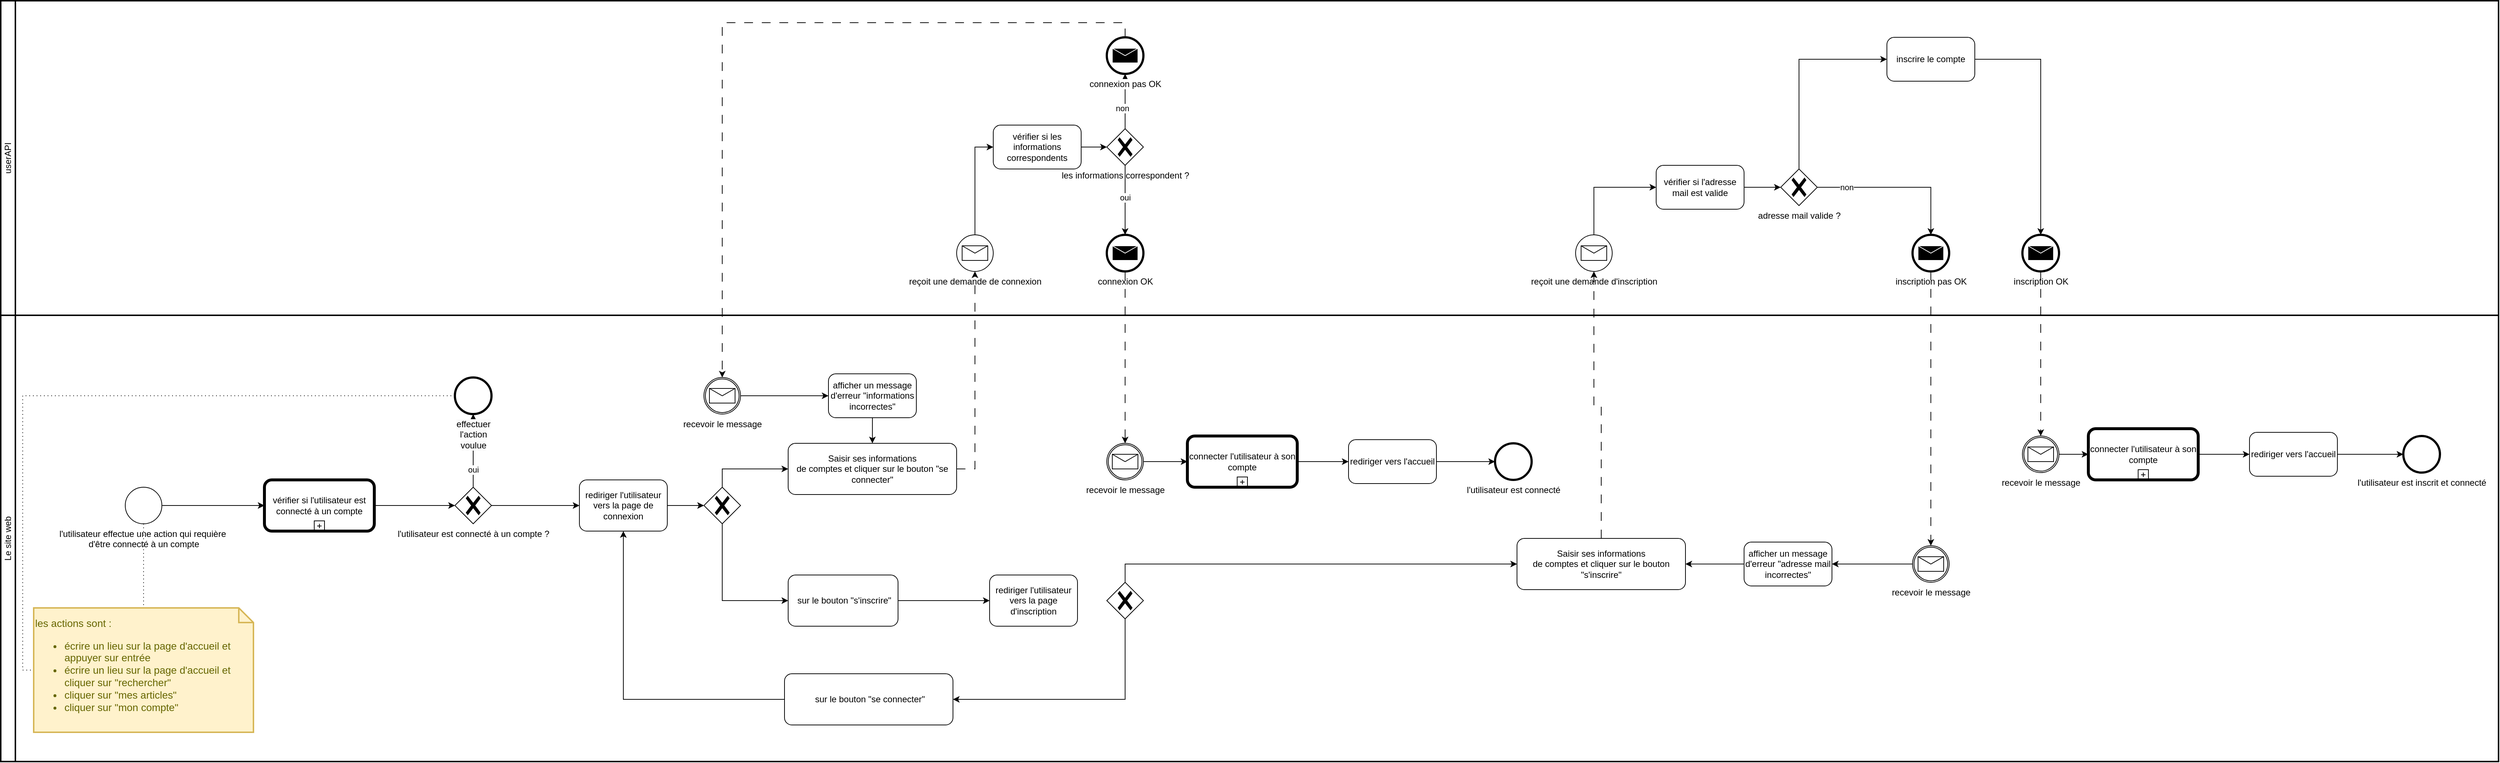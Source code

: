 <mxfile version="24.1.0" type="device">
  <diagram id="Br1DrzBoFBrvSTIfVCql" name="remake">
    <mxGraphModel dx="2207" dy="1946" grid="1" gridSize="10" guides="1" tooltips="1" connect="1" arrows="1" fold="1" page="1" pageScale="1" pageWidth="827" pageHeight="1169" math="0" shadow="0">
      <root>
        <mxCell id="0" />
        <mxCell id="1" parent="0" />
        <mxCell id="wm7Ak7eNGiEcAgokIVSc-101" value="Le site web" style="swimlane;html=1;startSize=20;fontStyle=0;collapsible=0;horizontal=0;swimlaneLine=1;swimlaneFillColor=#ffffff;strokeWidth=2;whiteSpace=wrap;" parent="1" vertex="1">
          <mxGeometry x="-70" y="180" width="3410" height="610" as="geometry" />
        </mxCell>
        <mxCell id="wm7Ak7eNGiEcAgokIVSc-9" value="les actions sont :&lt;div&gt;&lt;div style=&quot;&quot;&gt;&lt;ul&gt;&lt;li&gt;écrire un lieu sur la page d&#39;accueil et appuyer sur entrée&lt;/li&gt;&lt;li&gt;écrire un lieu sur la page d&#39;accueil et cliquer sur &quot;rechercher&quot;&lt;/li&gt;&lt;li&gt;&lt;span style=&quot;background-color: initial;&quot;&gt;cliquer sur &quot;mes articles&quot;&lt;/span&gt;&lt;/li&gt;&lt;li&gt;&lt;span style=&quot;background-color: initial;&quot;&gt;cliquer sur &quot;mon compte&quot;&lt;/span&gt;&lt;/li&gt;&lt;/ul&gt;&lt;/div&gt;&lt;/div&gt;" style="shape=note;strokeWidth=2;fontSize=14;size=20;whiteSpace=wrap;html=1;fillColor=#fff2cc;strokeColor=#d6b656;fontColor=#666600;align=left;" parent="wm7Ak7eNGiEcAgokIVSc-101" vertex="1">
          <mxGeometry x="45" y="400" width="300" height="170" as="geometry" />
        </mxCell>
        <mxCell id="wm7Ak7eNGiEcAgokIVSc-1" value="l&#39;utilisateur effectue une action qui requière&amp;nbsp;&lt;div&gt;d&#39;être connecté à un compte&lt;/div&gt;" style="points=[[0.145,0.145,0],[0.5,0,0],[0.855,0.145,0],[1,0.5,0],[0.855,0.855,0],[0.5,1,0],[0.145,0.855,0],[0,0.5,0]];shape=mxgraph.bpmn.event;html=1;verticalLabelPosition=bottom;labelBackgroundColor=#ffffff;verticalAlign=top;align=center;perimeter=ellipsePerimeter;outlineConnect=0;aspect=fixed;outline=standard;symbol=general;" parent="wm7Ak7eNGiEcAgokIVSc-101" vertex="1">
          <mxGeometry x="170" y="235" width="50" height="50" as="geometry" />
        </mxCell>
        <mxCell id="wm7Ak7eNGiEcAgokIVSc-3" value="vérifier si l&#39;utilisateur est connecté à un compte" style="points=[[0.25,0,0],[0.5,0,0],[0.75,0,0],[1,0.25,0],[1,0.5,0],[1,0.75,0],[0.75,1,0],[0.5,1,0],[0.25,1,0],[0,0.75,0],[0,0.5,0],[0,0.25,0]];shape=mxgraph.bpmn.task;whiteSpace=wrap;rectStyle=rounded;size=10;html=1;container=1;expand=0;collapsible=0;bpmnShapeType=call;isLoopSub=1;" parent="wm7Ak7eNGiEcAgokIVSc-101" vertex="1">
          <mxGeometry x="360" y="225" width="150" height="70" as="geometry" />
        </mxCell>
        <mxCell id="wm7Ak7eNGiEcAgokIVSc-4" value="l&#39;utilisateur est connecté à un compte ?" style="points=[[0.25,0.25,0],[0.5,0,0],[0.75,0.25,0],[1,0.5,0],[0.75,0.75,0],[0.5,1,0],[0.25,0.75,0],[0,0.5,0]];shape=mxgraph.bpmn.gateway2;html=1;verticalLabelPosition=bottom;labelBackgroundColor=#ffffff;verticalAlign=top;align=center;perimeter=rhombusPerimeter;outlineConnect=0;outline=none;symbol=none;gwType=exclusive;" parent="wm7Ak7eNGiEcAgokIVSc-101" vertex="1">
          <mxGeometry x="620" y="235" width="50" height="50" as="geometry" />
        </mxCell>
        <mxCell id="wm7Ak7eNGiEcAgokIVSc-5" style="edgeStyle=orthogonalEdgeStyle;rounded=0;orthogonalLoop=1;jettySize=auto;html=1;exitX=1;exitY=0.5;exitDx=0;exitDy=0;exitPerimeter=0;entryX=0;entryY=0.5;entryDx=0;entryDy=0;entryPerimeter=0;" parent="wm7Ak7eNGiEcAgokIVSc-101" source="wm7Ak7eNGiEcAgokIVSc-1" target="wm7Ak7eNGiEcAgokIVSc-3" edge="1">
          <mxGeometry relative="1" as="geometry" />
        </mxCell>
        <mxCell id="wm7Ak7eNGiEcAgokIVSc-6" style="edgeStyle=orthogonalEdgeStyle;rounded=0;orthogonalLoop=1;jettySize=auto;html=1;exitX=1;exitY=0.5;exitDx=0;exitDy=0;exitPerimeter=0;entryX=0;entryY=0.5;entryDx=0;entryDy=0;entryPerimeter=0;" parent="wm7Ak7eNGiEcAgokIVSc-101" source="wm7Ak7eNGiEcAgokIVSc-3" target="wm7Ak7eNGiEcAgokIVSc-4" edge="1">
          <mxGeometry relative="1" as="geometry" />
        </mxCell>
        <mxCell id="wm7Ak7eNGiEcAgokIVSc-8" style="edgeStyle=orthogonalEdgeStyle;rounded=0;orthogonalLoop=1;jettySize=auto;html=1;exitX=0.5;exitY=0;exitDx=0;exitDy=0;exitPerimeter=0;entryX=0.5;entryY=1;entryDx=0;entryDy=0;entryPerimeter=0;" parent="wm7Ak7eNGiEcAgokIVSc-101" source="wm7Ak7eNGiEcAgokIVSc-4" target="wm7Ak7eNGiEcAgokIVSc-12" edge="1">
          <mxGeometry relative="1" as="geometry">
            <mxPoint x="645" y="145" as="targetPoint" />
          </mxGeometry>
        </mxCell>
        <mxCell id="wm7Ak7eNGiEcAgokIVSc-13" value="oui" style="edgeLabel;html=1;align=center;verticalAlign=middle;resizable=0;points=[];" parent="wm7Ak7eNGiEcAgokIVSc-8" vertex="1" connectable="0">
          <mxGeometry x="-0.515" relative="1" as="geometry">
            <mxPoint as="offset" />
          </mxGeometry>
        </mxCell>
        <mxCell id="wm7Ak7eNGiEcAgokIVSc-10" style="edgeStyle=orthogonalEdgeStyle;rounded=0;orthogonalLoop=1;jettySize=auto;html=1;exitX=0.5;exitY=1;exitDx=0;exitDy=0;exitPerimeter=0;entryX=0.5;entryY=0;entryDx=0;entryDy=0;entryPerimeter=0;endArrow=none;endFill=0;dashed=1;dashPattern=1 4;" parent="wm7Ak7eNGiEcAgokIVSc-101" source="wm7Ak7eNGiEcAgokIVSc-1" target="wm7Ak7eNGiEcAgokIVSc-9" edge="1">
          <mxGeometry relative="1" as="geometry" />
        </mxCell>
        <mxCell id="wm7Ak7eNGiEcAgokIVSc-11" style="edgeStyle=orthogonalEdgeStyle;rounded=0;orthogonalLoop=1;jettySize=auto;html=1;exitX=0;exitY=0.5;exitDx=0;exitDy=0;exitPerimeter=0;entryX=0;entryY=0.5;entryDx=0;entryDy=0;entryPerimeter=0;endArrow=none;endFill=0;dashed=1;dashPattern=1 4;" parent="wm7Ak7eNGiEcAgokIVSc-101" source="wm7Ak7eNGiEcAgokIVSc-12" target="wm7Ak7eNGiEcAgokIVSc-9" edge="1">
          <mxGeometry relative="1" as="geometry">
            <mxPoint x="585" y="110" as="sourcePoint" />
            <mxPoint x="205" y="195" as="targetPoint" />
            <Array as="points">
              <mxPoint x="30" y="110" />
              <mxPoint x="30" y="485" />
            </Array>
          </mxGeometry>
        </mxCell>
        <mxCell id="wm7Ak7eNGiEcAgokIVSc-12" value="&lt;span style=&quot;text-wrap: wrap; background-color: rgb(251, 251, 251);&quot;&gt;effectuer l&#39;action voulue&lt;/span&gt;" style="points=[[0.145,0.145,0],[0.5,0,0],[0.855,0.145,0],[1,0.5,0],[0.855,0.855,0],[0.5,1,0],[0.145,0.855,0],[0,0.5,0]];shape=mxgraph.bpmn.event;html=1;verticalLabelPosition=bottom;labelBackgroundColor=#ffffff;verticalAlign=top;align=center;perimeter=ellipsePerimeter;outlineConnect=0;aspect=fixed;outline=end;symbol=terminate2;" parent="wm7Ak7eNGiEcAgokIVSc-101" vertex="1">
          <mxGeometry x="620" y="85" width="50" height="50" as="geometry" />
        </mxCell>
        <mxCell id="wm7Ak7eNGiEcAgokIVSc-15" value="rediriger l&#39;utilisateur vers la page de connexion" style="points=[[0.25,0,0],[0.5,0,0],[0.75,0,0],[1,0.25,0],[1,0.5,0],[1,0.75,0],[0.75,1,0],[0.5,1,0],[0.25,1,0],[0,0.75,0],[0,0.5,0],[0,0.25,0]];shape=mxgraph.bpmn.task;whiteSpace=wrap;rectStyle=rounded;size=10;html=1;container=1;expand=0;collapsible=0;taskMarker=abstract;" parent="wm7Ak7eNGiEcAgokIVSc-101" vertex="1">
          <mxGeometry x="790" y="225" width="120" height="70" as="geometry" />
        </mxCell>
        <mxCell id="wm7Ak7eNGiEcAgokIVSc-16" style="edgeStyle=orthogonalEdgeStyle;rounded=0;orthogonalLoop=1;jettySize=auto;html=1;exitX=1;exitY=0.5;exitDx=0;exitDy=0;exitPerimeter=0;entryX=0;entryY=0.5;entryDx=0;entryDy=0;entryPerimeter=0;" parent="wm7Ak7eNGiEcAgokIVSc-101" source="wm7Ak7eNGiEcAgokIVSc-4" target="wm7Ak7eNGiEcAgokIVSc-15" edge="1">
          <mxGeometry relative="1" as="geometry" />
        </mxCell>
        <mxCell id="wm7Ak7eNGiEcAgokIVSc-22" style="edgeStyle=orthogonalEdgeStyle;rounded=0;orthogonalLoop=1;jettySize=auto;html=1;exitX=0.5;exitY=0;exitDx=0;exitDy=0;exitPerimeter=0;entryX=0;entryY=0.5;entryDx=0;entryDy=0;entryPerimeter=0;" parent="wm7Ak7eNGiEcAgokIVSc-101" source="wm7Ak7eNGiEcAgokIVSc-65" target="Og6tqo397me8G1N_kcyN-2" edge="1">
          <mxGeometry relative="1" as="geometry">
            <mxPoint x="985" y="235" as="sourcePoint" />
            <mxPoint x="1180" y="200" as="targetPoint" />
          </mxGeometry>
        </mxCell>
        <mxCell id="wm7Ak7eNGiEcAgokIVSc-23" style="edgeStyle=orthogonalEdgeStyle;rounded=0;orthogonalLoop=1;jettySize=auto;html=1;exitX=0.5;exitY=1;exitDx=0;exitDy=0;exitPerimeter=0;entryX=0;entryY=0.5;entryDx=0;entryDy=0;entryPerimeter=0;" parent="wm7Ak7eNGiEcAgokIVSc-101" source="wm7Ak7eNGiEcAgokIVSc-65" target="Og6tqo397me8G1N_kcyN-4" edge="1">
          <mxGeometry relative="1" as="geometry">
            <mxPoint x="985" y="285" as="sourcePoint" />
            <mxPoint x="1180" y="390" as="targetPoint" />
          </mxGeometry>
        </mxCell>
        <mxCell id="wm7Ak7eNGiEcAgokIVSc-25" style="edgeStyle=orthogonalEdgeStyle;rounded=0;orthogonalLoop=1;jettySize=auto;html=1;exitX=1;exitY=0.5;exitDx=0;exitDy=0;exitPerimeter=0;entryX=0;entryY=0.5;entryDx=0;entryDy=0;entryPerimeter=0;" parent="wm7Ak7eNGiEcAgokIVSc-101" source="wm7Ak7eNGiEcAgokIVSc-15" target="wm7Ak7eNGiEcAgokIVSc-65" edge="1">
          <mxGeometry relative="1" as="geometry">
            <mxPoint x="960" y="260" as="targetPoint" />
          </mxGeometry>
        </mxCell>
        <mxCell id="wm7Ak7eNGiEcAgokIVSc-26" value="rediriger l&#39;utilisateur vers la page d&#39;inscription" style="points=[[0.25,0,0],[0.5,0,0],[0.75,0,0],[1,0.25,0],[1,0.5,0],[1,0.75,0],[0.75,1,0],[0.5,1,0],[0.25,1,0],[0,0.75,0],[0,0.5,0],[0,0.25,0]];shape=mxgraph.bpmn.task;whiteSpace=wrap;rectStyle=rounded;size=10;html=1;container=1;expand=0;collapsible=0;taskMarker=abstract;" parent="wm7Ak7eNGiEcAgokIVSc-101" vertex="1">
          <mxGeometry x="1350" y="355" width="120" height="70" as="geometry" />
        </mxCell>
        <mxCell id="wm7Ak7eNGiEcAgokIVSc-27" style="edgeStyle=orthogonalEdgeStyle;rounded=0;orthogonalLoop=1;jettySize=auto;html=1;exitX=1;exitY=0.5;exitDx=0;exitDy=0;exitPerimeter=0;entryX=0;entryY=0.5;entryDx=0;entryDy=0;entryPerimeter=0;" parent="wm7Ak7eNGiEcAgokIVSc-101" source="Og6tqo397me8G1N_kcyN-4" target="wm7Ak7eNGiEcAgokIVSc-26" edge="1">
          <mxGeometry relative="1" as="geometry">
            <mxPoint x="1230" y="390" as="sourcePoint" />
          </mxGeometry>
        </mxCell>
        <mxCell id="wm7Ak7eNGiEcAgokIVSc-33" value="recevoir le message" style="points=[[0.145,0.145,0],[0.5,0,0],[0.855,0.145,0],[1,0.5,0],[0.855,0.855,0],[0.5,1,0],[0.145,0.855,0],[0,0.5,0]];shape=mxgraph.bpmn.event;html=1;verticalLabelPosition=bottom;labelBackgroundColor=#ffffff;verticalAlign=top;align=center;perimeter=ellipsePerimeter;outlineConnect=0;aspect=fixed;outline=catching;symbol=message;" parent="wm7Ak7eNGiEcAgokIVSc-101" vertex="1">
          <mxGeometry x="1510" y="175" width="50" height="50" as="geometry" />
        </mxCell>
        <mxCell id="wm7Ak7eNGiEcAgokIVSc-48" value="rediriger vers l&#39;accueil" style="points=[[0.25,0,0],[0.5,0,0],[0.75,0,0],[1,0.25,0],[1,0.5,0],[1,0.75,0],[0.75,1,0],[0.5,1,0],[0.25,1,0],[0,0.75,0],[0,0.5,0],[0,0.25,0]];shape=mxgraph.bpmn.task;whiteSpace=wrap;rectStyle=rounded;size=10;html=1;container=1;expand=0;collapsible=0;taskMarker=abstract;" parent="wm7Ak7eNGiEcAgokIVSc-101" vertex="1">
          <mxGeometry x="1840" y="170" width="120" height="60" as="geometry" />
        </mxCell>
        <mxCell id="wm7Ak7eNGiEcAgokIVSc-50" value="connecter l&#39;utilisateur à son compte" style="points=[[0.25,0,0],[0.5,0,0],[0.75,0,0],[1,0.25,0],[1,0.5,0],[1,0.75,0],[0.75,1,0],[0.5,1,0],[0.25,1,0],[0,0.75,0],[0,0.5,0],[0,0.25,0]];shape=mxgraph.bpmn.task;whiteSpace=wrap;rectStyle=rounded;size=10;html=1;container=1;expand=0;collapsible=0;bpmnShapeType=call;isLoopSub=1;" parent="wm7Ak7eNGiEcAgokIVSc-101" vertex="1">
          <mxGeometry x="1620" y="165" width="150" height="70" as="geometry" />
        </mxCell>
        <mxCell id="wm7Ak7eNGiEcAgokIVSc-51" style="edgeStyle=orthogonalEdgeStyle;rounded=0;orthogonalLoop=1;jettySize=auto;html=1;exitX=1;exitY=0.5;exitDx=0;exitDy=0;exitPerimeter=0;entryX=0;entryY=0.5;entryDx=0;entryDy=0;entryPerimeter=0;" parent="wm7Ak7eNGiEcAgokIVSc-101" source="wm7Ak7eNGiEcAgokIVSc-33" target="wm7Ak7eNGiEcAgokIVSc-50" edge="1">
          <mxGeometry relative="1" as="geometry" />
        </mxCell>
        <mxCell id="wm7Ak7eNGiEcAgokIVSc-52" style="edgeStyle=orthogonalEdgeStyle;rounded=0;orthogonalLoop=1;jettySize=auto;html=1;exitX=1;exitY=0.5;exitDx=0;exitDy=0;exitPerimeter=0;entryX=0;entryY=0.5;entryDx=0;entryDy=0;entryPerimeter=0;" parent="wm7Ak7eNGiEcAgokIVSc-101" source="wm7Ak7eNGiEcAgokIVSc-50" target="wm7Ak7eNGiEcAgokIVSc-48" edge="1">
          <mxGeometry relative="1" as="geometry" />
        </mxCell>
        <mxCell id="wm7Ak7eNGiEcAgokIVSc-53" style="edgeStyle=orthogonalEdgeStyle;rounded=0;orthogonalLoop=1;jettySize=auto;html=1;exitX=1;exitY=0.5;exitDx=0;exitDy=0;exitPerimeter=0;entryX=0;entryY=0.5;entryDx=0;entryDy=0;entryPerimeter=0;" parent="wm7Ak7eNGiEcAgokIVSc-101" source="wm7Ak7eNGiEcAgokIVSc-48" target="wm7Ak7eNGiEcAgokIVSc-98" edge="1">
          <mxGeometry relative="1" as="geometry">
            <mxPoint x="2040" y="200" as="targetPoint" />
          </mxGeometry>
        </mxCell>
        <mxCell id="wm7Ak7eNGiEcAgokIVSc-54" value="recevoir le message" style="points=[[0.145,0.145,0],[0.5,0,0],[0.855,0.145,0],[1,0.5,0],[0.855,0.855,0],[0.5,1,0],[0.145,0.855,0],[0,0.5,0]];shape=mxgraph.bpmn.event;html=1;verticalLabelPosition=bottom;labelBackgroundColor=#ffffff;verticalAlign=top;align=center;perimeter=ellipsePerimeter;outlineConnect=0;aspect=fixed;outline=catching;symbol=message;" parent="wm7Ak7eNGiEcAgokIVSc-101" vertex="1">
          <mxGeometry x="960" y="85" width="50" height="50" as="geometry" />
        </mxCell>
        <mxCell id="wm7Ak7eNGiEcAgokIVSc-57" value="afficher un message d&#39;erreur &quot;informations incorrectes&quot;" style="points=[[0.25,0,0],[0.5,0,0],[0.75,0,0],[1,0.25,0],[1,0.5,0],[1,0.75,0],[0.75,1,0],[0.5,1,0],[0.25,1,0],[0,0.75,0],[0,0.5,0],[0,0.25,0]];shape=mxgraph.bpmn.task;whiteSpace=wrap;rectStyle=rounded;size=10;html=1;container=1;expand=0;collapsible=0;taskMarker=abstract;" parent="wm7Ak7eNGiEcAgokIVSc-101" vertex="1">
          <mxGeometry x="1130" y="80" width="120" height="60" as="geometry" />
        </mxCell>
        <mxCell id="wm7Ak7eNGiEcAgokIVSc-58" style="edgeStyle=orthogonalEdgeStyle;rounded=0;orthogonalLoop=1;jettySize=auto;html=1;exitX=1;exitY=0.5;exitDx=0;exitDy=0;exitPerimeter=0;entryX=0;entryY=0.5;entryDx=0;entryDy=0;entryPerimeter=0;" parent="wm7Ak7eNGiEcAgokIVSc-101" source="wm7Ak7eNGiEcAgokIVSc-54" target="wm7Ak7eNGiEcAgokIVSc-57" edge="1">
          <mxGeometry relative="1" as="geometry" />
        </mxCell>
        <mxCell id="wm7Ak7eNGiEcAgokIVSc-60" style="edgeStyle=orthogonalEdgeStyle;rounded=0;orthogonalLoop=1;jettySize=auto;html=1;exitX=0.5;exitY=1;exitDx=0;exitDy=0;exitPerimeter=0;entryX=0.5;entryY=0;entryDx=0;entryDy=0;entryPerimeter=0;" parent="wm7Ak7eNGiEcAgokIVSc-101" source="wm7Ak7eNGiEcAgokIVSc-57" target="Og6tqo397me8G1N_kcyN-2" edge="1">
          <mxGeometry relative="1" as="geometry">
            <mxPoint x="1205" y="175" as="targetPoint" />
          </mxGeometry>
        </mxCell>
        <mxCell id="wm7Ak7eNGiEcAgokIVSc-65" value="" style="points=[[0.25,0.25,0],[0.5,0,0],[0.75,0.25,0],[1,0.5,0],[0.75,0.75,0],[0.5,1,0],[0.25,0.75,0],[0,0.5,0]];shape=mxgraph.bpmn.gateway2;html=1;verticalLabelPosition=bottom;labelBackgroundColor=#ffffff;verticalAlign=top;align=center;perimeter=rhombusPerimeter;outlineConnect=0;outline=none;symbol=none;gwType=exclusive;" parent="wm7Ak7eNGiEcAgokIVSc-101" vertex="1">
          <mxGeometry x="960" y="235" width="50" height="50" as="geometry" />
        </mxCell>
        <mxCell id="wm7Ak7eNGiEcAgokIVSc-66" value="" style="points=[[0.25,0.25,0],[0.5,0,0],[0.75,0.25,0],[1,0.5,0],[0.75,0.75,0],[0.5,1,0],[0.25,0.75,0],[0,0.5,0]];shape=mxgraph.bpmn.gateway2;html=1;verticalLabelPosition=bottom;labelBackgroundColor=#ffffff;verticalAlign=top;align=center;perimeter=rhombusPerimeter;outlineConnect=0;outline=none;symbol=none;gwType=exclusive;" parent="wm7Ak7eNGiEcAgokIVSc-101" vertex="1">
          <mxGeometry x="1510" y="365" width="50" height="50" as="geometry" />
        </mxCell>
        <mxCell id="wm7Ak7eNGiEcAgokIVSc-67" style="edgeStyle=orthogonalEdgeStyle;rounded=0;orthogonalLoop=1;jettySize=auto;html=1;exitX=0.5;exitY=0;exitDx=0;exitDy=0;exitPerimeter=0;entryX=0;entryY=0.5;entryDx=0;entryDy=0;entryPerimeter=0;" parent="wm7Ak7eNGiEcAgokIVSc-101" source="wm7Ak7eNGiEcAgokIVSc-66" target="Og6tqo397me8G1N_kcyN-5" edge="1">
          <mxGeometry relative="1" as="geometry">
            <mxPoint x="2190" y="340" as="targetPoint" />
          </mxGeometry>
        </mxCell>
        <mxCell id="wm7Ak7eNGiEcAgokIVSc-69" style="edgeStyle=orthogonalEdgeStyle;rounded=0;orthogonalLoop=1;jettySize=auto;html=1;exitX=0.5;exitY=1;exitDx=0;exitDy=0;exitPerimeter=0;entryX=1;entryY=0.5;entryDx=0;entryDy=0;entryPerimeter=0;" parent="wm7Ak7eNGiEcAgokIVSc-101" source="wm7Ak7eNGiEcAgokIVSc-66" target="Og6tqo397me8G1N_kcyN-3" edge="1">
          <mxGeometry relative="1" as="geometry">
            <mxPoint x="1535" y="460" as="targetPoint" />
          </mxGeometry>
        </mxCell>
        <mxCell id="wm7Ak7eNGiEcAgokIVSc-81" value="recevoir le message" style="points=[[0.145,0.145,0],[0.5,0,0],[0.855,0.145,0],[1,0.5,0],[0.855,0.855,0],[0.5,1,0],[0.145,0.855,0],[0,0.5,0]];shape=mxgraph.bpmn.event;html=1;verticalLabelPosition=bottom;labelBackgroundColor=#ffffff;verticalAlign=top;align=center;perimeter=ellipsePerimeter;outlineConnect=0;aspect=fixed;outline=catching;symbol=message;" parent="wm7Ak7eNGiEcAgokIVSc-101" vertex="1">
          <mxGeometry x="2610" y="315" width="50" height="50" as="geometry" />
        </mxCell>
        <mxCell id="wm7Ak7eNGiEcAgokIVSc-82" value="afficher un message d&#39;erreur &quot;adresse mail incorrectes&quot;" style="points=[[0.25,0,0],[0.5,0,0],[0.75,0,0],[1,0.25,0],[1,0.5,0],[1,0.75,0],[0.75,1,0],[0.5,1,0],[0.25,1,0],[0,0.75,0],[0,0.5,0],[0,0.25,0]];shape=mxgraph.bpmn.task;whiteSpace=wrap;rectStyle=rounded;size=10;html=1;container=1;expand=0;collapsible=0;taskMarker=abstract;" parent="wm7Ak7eNGiEcAgokIVSc-101" vertex="1">
          <mxGeometry x="2380" y="310" width="120" height="60" as="geometry" />
        </mxCell>
        <mxCell id="wm7Ak7eNGiEcAgokIVSc-83" style="edgeStyle=orthogonalEdgeStyle;rounded=0;orthogonalLoop=1;jettySize=auto;html=1;exitX=0;exitY=0.5;exitDx=0;exitDy=0;exitPerimeter=0;entryX=1;entryY=0.5;entryDx=0;entryDy=0;entryPerimeter=0;" parent="wm7Ak7eNGiEcAgokIVSc-101" source="wm7Ak7eNGiEcAgokIVSc-81" target="wm7Ak7eNGiEcAgokIVSc-82" edge="1">
          <mxGeometry relative="1" as="geometry" />
        </mxCell>
        <mxCell id="wm7Ak7eNGiEcAgokIVSc-84" style="edgeStyle=orthogonalEdgeStyle;rounded=0;orthogonalLoop=1;jettySize=auto;html=1;exitX=0;exitY=0.5;exitDx=0;exitDy=0;exitPerimeter=0;entryX=1;entryY=0.5;entryDx=0;entryDy=0;entryPerimeter=0;" parent="wm7Ak7eNGiEcAgokIVSc-101" source="wm7Ak7eNGiEcAgokIVSc-82" target="Og6tqo397me8G1N_kcyN-5" edge="1">
          <mxGeometry relative="1" as="geometry">
            <mxPoint x="2240" y="340" as="targetPoint" />
          </mxGeometry>
        </mxCell>
        <mxCell id="wm7Ak7eNGiEcAgokIVSc-86" value="rediriger vers l&#39;accueil" style="points=[[0.25,0,0],[0.5,0,0],[0.75,0,0],[1,0.25,0],[1,0.5,0],[1,0.75,0],[0.75,1,0],[0.5,1,0],[0.25,1,0],[0,0.75,0],[0,0.5,0],[0,0.25,0]];shape=mxgraph.bpmn.task;whiteSpace=wrap;rectStyle=rounded;size=10;html=1;container=1;expand=0;collapsible=0;taskMarker=abstract;" parent="wm7Ak7eNGiEcAgokIVSc-101" vertex="1">
          <mxGeometry x="3070" y="160" width="120" height="60" as="geometry" />
        </mxCell>
        <mxCell id="wm7Ak7eNGiEcAgokIVSc-87" value="connecter l&#39;utilisateur à son compte" style="points=[[0.25,0,0],[0.5,0,0],[0.75,0,0],[1,0.25,0],[1,0.5,0],[1,0.75,0],[0.75,1,0],[0.5,1,0],[0.25,1,0],[0,0.75,0],[0,0.5,0],[0,0.25,0]];shape=mxgraph.bpmn.task;whiteSpace=wrap;rectStyle=rounded;size=10;html=1;container=1;expand=0;collapsible=0;bpmnShapeType=call;isLoopSub=1;" parent="wm7Ak7eNGiEcAgokIVSc-101" vertex="1">
          <mxGeometry x="2850" y="155" width="150" height="70" as="geometry" />
        </mxCell>
        <mxCell id="wm7Ak7eNGiEcAgokIVSc-88" style="edgeStyle=orthogonalEdgeStyle;rounded=0;orthogonalLoop=1;jettySize=auto;html=1;exitX=1;exitY=0.5;exitDx=0;exitDy=0;exitPerimeter=0;entryX=0;entryY=0.5;entryDx=0;entryDy=0;entryPerimeter=0;" parent="wm7Ak7eNGiEcAgokIVSc-101" source="wm7Ak7eNGiEcAgokIVSc-87" target="wm7Ak7eNGiEcAgokIVSc-86" edge="1">
          <mxGeometry relative="1" as="geometry" />
        </mxCell>
        <mxCell id="wm7Ak7eNGiEcAgokIVSc-89" style="edgeStyle=orthogonalEdgeStyle;rounded=0;orthogonalLoop=1;jettySize=auto;html=1;exitX=1;exitY=0.5;exitDx=0;exitDy=0;exitPerimeter=0;entryX=0;entryY=0.5;entryDx=0;entryDy=0;entryPerimeter=0;" parent="wm7Ak7eNGiEcAgokIVSc-101" source="wm7Ak7eNGiEcAgokIVSc-86" target="wm7Ak7eNGiEcAgokIVSc-99" edge="1">
          <mxGeometry relative="1" as="geometry">
            <mxPoint x="3270" y="190" as="targetPoint" />
          </mxGeometry>
        </mxCell>
        <mxCell id="wm7Ak7eNGiEcAgokIVSc-91" value="recevoir le message" style="points=[[0.145,0.145,0],[0.5,0,0],[0.855,0.145,0],[1,0.5,0],[0.855,0.855,0],[0.5,1,0],[0.145,0.855,0],[0,0.5,0]];shape=mxgraph.bpmn.event;html=1;verticalLabelPosition=bottom;labelBackgroundColor=#ffffff;verticalAlign=top;align=center;perimeter=ellipsePerimeter;outlineConnect=0;aspect=fixed;outline=catching;symbol=message;" parent="wm7Ak7eNGiEcAgokIVSc-101" vertex="1">
          <mxGeometry x="2760" y="165" width="50" height="50" as="geometry" />
        </mxCell>
        <mxCell id="wm7Ak7eNGiEcAgokIVSc-92" style="edgeStyle=orthogonalEdgeStyle;rounded=0;orthogonalLoop=1;jettySize=auto;html=1;exitX=1;exitY=0.5;exitDx=0;exitDy=0;exitPerimeter=0;entryX=0;entryY=0.5;entryDx=0;entryDy=0;entryPerimeter=0;" parent="wm7Ak7eNGiEcAgokIVSc-101" source="wm7Ak7eNGiEcAgokIVSc-91" target="wm7Ak7eNGiEcAgokIVSc-87" edge="1">
          <mxGeometry relative="1" as="geometry" />
        </mxCell>
        <mxCell id="wm7Ak7eNGiEcAgokIVSc-98" value="l&#39;utilisateur est connecté" style="points=[[0.145,0.145,0],[0.5,0,0],[0.855,0.145,0],[1,0.5,0],[0.855,0.855,0],[0.5,1,0],[0.145,0.855,0],[0,0.5,0]];shape=mxgraph.bpmn.event;html=1;verticalLabelPosition=bottom;labelBackgroundColor=#ffffff;verticalAlign=top;align=center;perimeter=ellipsePerimeter;outlineConnect=0;aspect=fixed;outline=end;symbol=terminate2;" parent="wm7Ak7eNGiEcAgokIVSc-101" vertex="1">
          <mxGeometry x="2040" y="175" width="50" height="50" as="geometry" />
        </mxCell>
        <mxCell id="wm7Ak7eNGiEcAgokIVSc-99" value="l&#39;utilisateur est inscrit et connecté" style="points=[[0.145,0.145,0],[0.5,0,0],[0.855,0.145,0],[1,0.5,0],[0.855,0.855,0],[0.5,1,0],[0.145,0.855,0],[0,0.5,0]];shape=mxgraph.bpmn.event;html=1;verticalLabelPosition=bottom;labelBackgroundColor=#ffffff;verticalAlign=top;align=center;perimeter=ellipsePerimeter;outlineConnect=0;aspect=fixed;outline=end;symbol=terminate2;" parent="wm7Ak7eNGiEcAgokIVSc-101" vertex="1">
          <mxGeometry x="3280" y="165" width="50" height="50" as="geometry" />
        </mxCell>
        <mxCell id="Og6tqo397me8G1N_kcyN-2" value="&lt;div&gt;Saisir ses informations&lt;/div&gt;&lt;div&gt;de comptes et cliquer sur le bouton &quot;se connecter&quot;&lt;/div&gt;" style="points=[[0.25,0,0],[0.5,0,0],[0.75,0,0],[1,0.25,0],[1,0.5,0],[1,0.75,0],[0.75,1,0],[0.5,1,0],[0.25,1,0],[0,0.75,0],[0,0.5,0],[0,0.25,0]];shape=mxgraph.bpmn.task;whiteSpace=wrap;rectStyle=rounded;size=10;html=1;container=1;expand=0;collapsible=0;taskMarker=abstract;" vertex="1" parent="wm7Ak7eNGiEcAgokIVSc-101">
          <mxGeometry x="1075" y="175" width="230" height="70" as="geometry" />
        </mxCell>
        <mxCell id="Og6tqo397me8G1N_kcyN-4" value="&lt;div&gt;&lt;span style=&quot;background-color: initial;&quot;&gt;&amp;nbsp;sur le bouton &quot;s&#39;inscrire&quot;&lt;/span&gt;&lt;br&gt;&lt;/div&gt;" style="points=[[0.25,0,0],[0.5,0,0],[0.75,0,0],[1,0.25,0],[1,0.5,0],[1,0.75,0],[0.75,1,0],[0.5,1,0],[0.25,1,0],[0,0.75,0],[0,0.5,0],[0,0.25,0]];shape=mxgraph.bpmn.task;whiteSpace=wrap;rectStyle=rounded;size=10;html=1;container=1;expand=0;collapsible=0;taskMarker=abstract;" vertex="1" parent="wm7Ak7eNGiEcAgokIVSc-101">
          <mxGeometry x="1075" y="355" width="150" height="70" as="geometry" />
        </mxCell>
        <mxCell id="Og6tqo397me8G1N_kcyN-3" value="&lt;div&gt;&lt;span style=&quot;background-color: initial;&quot;&gt;&amp;nbsp;sur le bouton &quot;se connecter&quot;&lt;/span&gt;&lt;br&gt;&lt;/div&gt;" style="points=[[0.25,0,0],[0.5,0,0],[0.75,0,0],[1,0.25,0],[1,0.5,0],[1,0.75,0],[0.75,1,0],[0.5,1,0],[0.25,1,0],[0,0.75,0],[0,0.5,0],[0,0.25,0]];shape=mxgraph.bpmn.task;whiteSpace=wrap;rectStyle=rounded;size=10;html=1;container=1;expand=0;collapsible=0;taskMarker=abstract;" vertex="1" parent="wm7Ak7eNGiEcAgokIVSc-101">
          <mxGeometry x="1070" y="490" width="230" height="70" as="geometry" />
        </mxCell>
        <mxCell id="Og6tqo397me8G1N_kcyN-6" style="edgeStyle=orthogonalEdgeStyle;rounded=0;orthogonalLoop=1;jettySize=auto;html=1;exitX=0;exitY=0.5;exitDx=0;exitDy=0;exitPerimeter=0;entryX=0.5;entryY=1;entryDx=0;entryDy=0;entryPerimeter=0;" edge="1" parent="wm7Ak7eNGiEcAgokIVSc-101" source="Og6tqo397me8G1N_kcyN-3" target="wm7Ak7eNGiEcAgokIVSc-15">
          <mxGeometry relative="1" as="geometry" />
        </mxCell>
        <mxCell id="Og6tqo397me8G1N_kcyN-5" value="&lt;div&gt;Saisir ses informations&lt;/div&gt;&lt;div&gt;de comptes et cliquer sur le bouton &quot;s&#39;inscrire&quot;&lt;/div&gt;" style="points=[[0.25,0,0],[0.5,0,0],[0.75,0,0],[1,0.25,0],[1,0.5,0],[1,0.75,0],[0.75,1,0],[0.5,1,0],[0.25,1,0],[0,0.75,0],[0,0.5,0],[0,0.25,0]];shape=mxgraph.bpmn.task;whiteSpace=wrap;rectStyle=rounded;size=10;html=1;container=1;expand=0;collapsible=0;taskMarker=abstract;" vertex="1" parent="wm7Ak7eNGiEcAgokIVSc-101">
          <mxGeometry x="2070" y="305" width="230" height="70" as="geometry" />
        </mxCell>
        <mxCell id="wm7Ak7eNGiEcAgokIVSc-100" value="userAPI" style="swimlane;html=1;startSize=20;fontStyle=0;collapsible=0;horizontal=0;swimlaneLine=1;swimlaneFillColor=#ffffff;strokeWidth=2;whiteSpace=wrap;" parent="1" vertex="1">
          <mxGeometry x="-70" y="-250" width="3410" height="430" as="geometry" />
        </mxCell>
        <mxCell id="wm7Ak7eNGiEcAgokIVSc-31" value="reçoit une demande de connexion" style="points=[[0.145,0.145,0],[0.5,0,0],[0.855,0.145,0],[1,0.5,0],[0.855,0.855,0],[0.5,1,0],[0.145,0.855,0],[0,0.5,0]];shape=mxgraph.bpmn.event;html=1;verticalLabelPosition=bottom;labelBackgroundColor=#ffffff;verticalAlign=top;align=center;perimeter=ellipsePerimeter;outlineConnect=0;aspect=fixed;outline=standard;symbol=message;" parent="wm7Ak7eNGiEcAgokIVSc-100" vertex="1">
          <mxGeometry x="1305" y="320" width="50" height="50" as="geometry" />
        </mxCell>
        <mxCell id="wm7Ak7eNGiEcAgokIVSc-35" value="connexion OK" style="points=[[0.145,0.145,0],[0.5,0,0],[0.855,0.145,0],[1,0.5,0],[0.855,0.855,0],[0.5,1,0],[0.145,0.855,0],[0,0.5,0]];shape=mxgraph.bpmn.event;html=1;verticalLabelPosition=bottom;labelBackgroundColor=#ffffff;verticalAlign=top;align=center;perimeter=ellipsePerimeter;outlineConnect=0;aspect=fixed;outline=end;symbol=message;" parent="wm7Ak7eNGiEcAgokIVSc-100" vertex="1">
          <mxGeometry x="1510" y="320" width="50" height="50" as="geometry" />
        </mxCell>
        <mxCell id="wm7Ak7eNGiEcAgokIVSc-38" value="vérifier si les informations correspondents" style="points=[[0.25,0,0],[0.5,0,0],[0.75,0,0],[1,0.25,0],[1,0.5,0],[1,0.75,0],[0.75,1,0],[0.5,1,0],[0.25,1,0],[0,0.75,0],[0,0.5,0],[0,0.25,0]];shape=mxgraph.bpmn.task;whiteSpace=wrap;rectStyle=rounded;size=10;html=1;container=1;expand=0;collapsible=0;taskMarker=abstract;" parent="wm7Ak7eNGiEcAgokIVSc-100" vertex="1">
          <mxGeometry x="1355" y="170" width="120" height="60" as="geometry" />
        </mxCell>
        <mxCell id="wm7Ak7eNGiEcAgokIVSc-39" style="edgeStyle=orthogonalEdgeStyle;rounded=0;orthogonalLoop=1;jettySize=auto;html=1;exitX=0.5;exitY=0;exitDx=0;exitDy=0;exitPerimeter=0;entryX=0;entryY=0.5;entryDx=0;entryDy=0;entryPerimeter=0;" parent="wm7Ak7eNGiEcAgokIVSc-100" source="wm7Ak7eNGiEcAgokIVSc-31" target="wm7Ak7eNGiEcAgokIVSc-38" edge="1">
          <mxGeometry relative="1" as="geometry" />
        </mxCell>
        <mxCell id="wm7Ak7eNGiEcAgokIVSc-40" value="les informations correspondent ?" style="points=[[0.25,0.25,0],[0.5,0,0],[0.75,0.25,0],[1,0.5,0],[0.75,0.75,0],[0.5,1,0],[0.25,0.75,0],[0,0.5,0]];shape=mxgraph.bpmn.gateway2;html=1;verticalLabelPosition=bottom;labelBackgroundColor=#ffffff;verticalAlign=top;align=center;perimeter=rhombusPerimeter;outlineConnect=0;outline=none;symbol=none;gwType=exclusive;" parent="wm7Ak7eNGiEcAgokIVSc-100" vertex="1">
          <mxGeometry x="1510" y="175" width="50" height="50" as="geometry" />
        </mxCell>
        <mxCell id="wm7Ak7eNGiEcAgokIVSc-41" style="edgeStyle=orthogonalEdgeStyle;rounded=0;orthogonalLoop=1;jettySize=auto;html=1;exitX=1;exitY=0.5;exitDx=0;exitDy=0;exitPerimeter=0;entryX=0;entryY=0.5;entryDx=0;entryDy=0;entryPerimeter=0;" parent="wm7Ak7eNGiEcAgokIVSc-100" source="wm7Ak7eNGiEcAgokIVSc-38" target="wm7Ak7eNGiEcAgokIVSc-40" edge="1">
          <mxGeometry relative="1" as="geometry" />
        </mxCell>
        <mxCell id="wm7Ak7eNGiEcAgokIVSc-42" style="edgeStyle=orthogonalEdgeStyle;rounded=0;orthogonalLoop=1;jettySize=auto;html=1;exitX=0.5;exitY=1;exitDx=0;exitDy=0;exitPerimeter=0;entryX=0.5;entryY=0;entryDx=0;entryDy=0;entryPerimeter=0;" parent="wm7Ak7eNGiEcAgokIVSc-100" source="wm7Ak7eNGiEcAgokIVSc-40" target="wm7Ak7eNGiEcAgokIVSc-35" edge="1">
          <mxGeometry relative="1" as="geometry" />
        </mxCell>
        <mxCell id="wm7Ak7eNGiEcAgokIVSc-43" value="oui" style="edgeLabel;html=1;align=center;verticalAlign=middle;resizable=0;points=[];" parent="wm7Ak7eNGiEcAgokIVSc-42" vertex="1" connectable="0">
          <mxGeometry x="-0.081" relative="1" as="geometry">
            <mxPoint as="offset" />
          </mxGeometry>
        </mxCell>
        <mxCell id="wm7Ak7eNGiEcAgokIVSc-45" style="edgeStyle=orthogonalEdgeStyle;rounded=0;orthogonalLoop=1;jettySize=auto;html=1;exitX=0.5;exitY=0;exitDx=0;exitDy=0;exitPerimeter=0;entryX=0.5;entryY=1;entryDx=0;entryDy=0;entryPerimeter=0;" parent="wm7Ak7eNGiEcAgokIVSc-100" source="wm7Ak7eNGiEcAgokIVSc-40" target="wm7Ak7eNGiEcAgokIVSc-55" edge="1">
          <mxGeometry relative="1" as="geometry">
            <mxPoint x="1640" y="200" as="targetPoint" />
          </mxGeometry>
        </mxCell>
        <mxCell id="wm7Ak7eNGiEcAgokIVSc-46" value="non" style="edgeLabel;html=1;align=center;verticalAlign=middle;resizable=0;points=[];" parent="wm7Ak7eNGiEcAgokIVSc-45" vertex="1" connectable="0">
          <mxGeometry x="-0.25" y="4" relative="1" as="geometry">
            <mxPoint as="offset" />
          </mxGeometry>
        </mxCell>
        <mxCell id="wm7Ak7eNGiEcAgokIVSc-55" value="connexion pas OK" style="points=[[0.145,0.145,0],[0.5,0,0],[0.855,0.145,0],[1,0.5,0],[0.855,0.855,0],[0.5,1,0],[0.145,0.855,0],[0,0.5,0]];shape=mxgraph.bpmn.event;html=1;verticalLabelPosition=bottom;labelBackgroundColor=#ffffff;verticalAlign=top;align=center;perimeter=ellipsePerimeter;outlineConnect=0;aspect=fixed;outline=end;symbol=message;" parent="wm7Ak7eNGiEcAgokIVSc-100" vertex="1">
          <mxGeometry x="1510" y="50" width="50" height="50" as="geometry" />
        </mxCell>
        <mxCell id="wm7Ak7eNGiEcAgokIVSc-70" value="reçoit une demande d&#39;inscription" style="points=[[0.145,0.145,0],[0.5,0,0],[0.855,0.145,0],[1,0.5,0],[0.855,0.855,0],[0.5,1,0],[0.145,0.855,0],[0,0.5,0]];shape=mxgraph.bpmn.event;html=1;verticalLabelPosition=bottom;labelBackgroundColor=#ffffff;verticalAlign=top;align=center;perimeter=ellipsePerimeter;outlineConnect=0;aspect=fixed;outline=standard;symbol=message;" parent="wm7Ak7eNGiEcAgokIVSc-100" vertex="1">
          <mxGeometry x="2150" y="320" width="50" height="50" as="geometry" />
        </mxCell>
        <mxCell id="wm7Ak7eNGiEcAgokIVSc-72" value="vérifier si l&#39;adresse mail est valide" style="points=[[0.25,0,0],[0.5,0,0],[0.75,0,0],[1,0.25,0],[1,0.5,0],[1,0.75,0],[0.75,1,0],[0.5,1,0],[0.25,1,0],[0,0.75,0],[0,0.5,0],[0,0.25,0]];shape=mxgraph.bpmn.task;whiteSpace=wrap;rectStyle=rounded;size=10;html=1;container=1;expand=0;collapsible=0;taskMarker=abstract;" parent="wm7Ak7eNGiEcAgokIVSc-100" vertex="1">
          <mxGeometry x="2260" y="225" width="120" height="60" as="geometry" />
        </mxCell>
        <mxCell id="wm7Ak7eNGiEcAgokIVSc-73" style="edgeStyle=orthogonalEdgeStyle;rounded=0;orthogonalLoop=1;jettySize=auto;html=1;exitX=0.5;exitY=0;exitDx=0;exitDy=0;exitPerimeter=0;entryX=0;entryY=0.5;entryDx=0;entryDy=0;entryPerimeter=0;" parent="wm7Ak7eNGiEcAgokIVSc-100" source="wm7Ak7eNGiEcAgokIVSc-70" target="wm7Ak7eNGiEcAgokIVSc-72" edge="1">
          <mxGeometry relative="1" as="geometry" />
        </mxCell>
        <mxCell id="wm7Ak7eNGiEcAgokIVSc-74" value="adresse mail valide ?" style="points=[[0.25,0.25,0],[0.5,0,0],[0.75,0.25,0],[1,0.5,0],[0.75,0.75,0],[0.5,1,0],[0.25,0.75,0],[0,0.5,0]];shape=mxgraph.bpmn.gateway2;html=1;verticalLabelPosition=bottom;labelBackgroundColor=#ffffff;verticalAlign=top;align=center;perimeter=rhombusPerimeter;outlineConnect=0;outline=none;symbol=none;gwType=exclusive;" parent="wm7Ak7eNGiEcAgokIVSc-100" vertex="1">
          <mxGeometry x="2430" y="230" width="50" height="50" as="geometry" />
        </mxCell>
        <mxCell id="wm7Ak7eNGiEcAgokIVSc-76" style="edgeStyle=orthogonalEdgeStyle;rounded=0;orthogonalLoop=1;jettySize=auto;html=1;exitX=1;exitY=0.5;exitDx=0;exitDy=0;exitPerimeter=0;entryX=0;entryY=0.5;entryDx=0;entryDy=0;entryPerimeter=0;" parent="wm7Ak7eNGiEcAgokIVSc-100" source="wm7Ak7eNGiEcAgokIVSc-72" target="wm7Ak7eNGiEcAgokIVSc-74" edge="1">
          <mxGeometry relative="1" as="geometry" />
        </mxCell>
        <mxCell id="wm7Ak7eNGiEcAgokIVSc-77" value="inscription pas OK" style="points=[[0.145,0.145,0],[0.5,0,0],[0.855,0.145,0],[1,0.5,0],[0.855,0.855,0],[0.5,1,0],[0.145,0.855,0],[0,0.5,0]];shape=mxgraph.bpmn.event;html=1;verticalLabelPosition=bottom;labelBackgroundColor=#ffffff;verticalAlign=top;align=center;perimeter=ellipsePerimeter;outlineConnect=0;aspect=fixed;outline=end;symbol=message;" parent="wm7Ak7eNGiEcAgokIVSc-100" vertex="1">
          <mxGeometry x="2610" y="320" width="50" height="50" as="geometry" />
        </mxCell>
        <mxCell id="wm7Ak7eNGiEcAgokIVSc-78" style="edgeStyle=orthogonalEdgeStyle;rounded=0;orthogonalLoop=1;jettySize=auto;html=1;exitX=1;exitY=0.5;exitDx=0;exitDy=0;exitPerimeter=0;entryX=0.5;entryY=0;entryDx=0;entryDy=0;entryPerimeter=0;" parent="wm7Ak7eNGiEcAgokIVSc-100" source="wm7Ak7eNGiEcAgokIVSc-74" target="wm7Ak7eNGiEcAgokIVSc-77" edge="1">
          <mxGeometry relative="1" as="geometry" />
        </mxCell>
        <mxCell id="wm7Ak7eNGiEcAgokIVSc-79" value="non" style="edgeLabel;html=1;align=center;verticalAlign=middle;resizable=0;points=[];" parent="wm7Ak7eNGiEcAgokIVSc-78" vertex="1" connectable="0">
          <mxGeometry x="-0.074" y="2" relative="1" as="geometry">
            <mxPoint x="-62" y="2" as="offset" />
          </mxGeometry>
        </mxCell>
        <mxCell id="wm7Ak7eNGiEcAgokIVSc-90" value="inscription OK" style="points=[[0.145,0.145,0],[0.5,0,0],[0.855,0.145,0],[1,0.5,0],[0.855,0.855,0],[0.5,1,0],[0.145,0.855,0],[0,0.5,0]];shape=mxgraph.bpmn.event;html=1;verticalLabelPosition=bottom;labelBackgroundColor=#ffffff;verticalAlign=top;align=center;perimeter=ellipsePerimeter;outlineConnect=0;aspect=fixed;outline=end;symbol=message;" parent="wm7Ak7eNGiEcAgokIVSc-100" vertex="1">
          <mxGeometry x="2760" y="320" width="50" height="50" as="geometry" />
        </mxCell>
        <mxCell id="wm7Ak7eNGiEcAgokIVSc-95" value="inscrire le compte" style="points=[[0.25,0,0],[0.5,0,0],[0.75,0,0],[1,0.25,0],[1,0.5,0],[1,0.75,0],[0.75,1,0],[0.5,1,0],[0.25,1,0],[0,0.75,0],[0,0.5,0],[0,0.25,0]];shape=mxgraph.bpmn.task;whiteSpace=wrap;rectStyle=rounded;size=10;html=1;container=1;expand=0;collapsible=0;taskMarker=abstract;" parent="wm7Ak7eNGiEcAgokIVSc-100" vertex="1">
          <mxGeometry x="2575" y="50" width="120" height="60" as="geometry" />
        </mxCell>
        <mxCell id="wm7Ak7eNGiEcAgokIVSc-96" style="edgeStyle=orthogonalEdgeStyle;rounded=0;orthogonalLoop=1;jettySize=auto;html=1;exitX=0.5;exitY=0;exitDx=0;exitDy=0;exitPerimeter=0;entryX=0;entryY=0.5;entryDx=0;entryDy=0;entryPerimeter=0;" parent="wm7Ak7eNGiEcAgokIVSc-100" source="wm7Ak7eNGiEcAgokIVSc-74" target="wm7Ak7eNGiEcAgokIVSc-95" edge="1">
          <mxGeometry relative="1" as="geometry" />
        </mxCell>
        <mxCell id="wm7Ak7eNGiEcAgokIVSc-97" style="edgeStyle=orthogonalEdgeStyle;rounded=0;orthogonalLoop=1;jettySize=auto;html=1;exitX=1;exitY=0.5;exitDx=0;exitDy=0;exitPerimeter=0;entryX=0.5;entryY=0;entryDx=0;entryDy=0;entryPerimeter=0;" parent="wm7Ak7eNGiEcAgokIVSc-100" source="wm7Ak7eNGiEcAgokIVSc-95" target="wm7Ak7eNGiEcAgokIVSc-90" edge="1">
          <mxGeometry relative="1" as="geometry" />
        </mxCell>
        <mxCell id="wm7Ak7eNGiEcAgokIVSc-32" style="edgeStyle=orthogonalEdgeStyle;rounded=0;orthogonalLoop=1;jettySize=auto;html=1;exitX=1;exitY=0.5;exitDx=0;exitDy=0;exitPerimeter=0;entryX=0.5;entryY=1;entryDx=0;entryDy=0;entryPerimeter=0;dashed=1;dashPattern=12 12;" parent="1" source="Og6tqo397me8G1N_kcyN-2" target="wm7Ak7eNGiEcAgokIVSc-31" edge="1">
          <mxGeometry relative="1" as="geometry">
            <mxPoint x="1160" y="380" as="sourcePoint" />
          </mxGeometry>
        </mxCell>
        <mxCell id="wm7Ak7eNGiEcAgokIVSc-37" style="edgeStyle=orthogonalEdgeStyle;rounded=0;orthogonalLoop=1;jettySize=auto;html=1;exitX=0.5;exitY=1;exitDx=0;exitDy=0;exitPerimeter=0;entryX=0.5;entryY=0;entryDx=0;entryDy=0;entryPerimeter=0;dashed=1;dashPattern=12 12;" parent="1" source="wm7Ak7eNGiEcAgokIVSc-35" target="wm7Ak7eNGiEcAgokIVSc-33" edge="1">
          <mxGeometry relative="1" as="geometry" />
        </mxCell>
        <mxCell id="wm7Ak7eNGiEcAgokIVSc-56" style="edgeStyle=orthogonalEdgeStyle;rounded=0;orthogonalLoop=1;jettySize=auto;html=1;exitX=0.5;exitY=0;exitDx=0;exitDy=0;exitPerimeter=0;entryX=0.5;entryY=0;entryDx=0;entryDy=0;entryPerimeter=0;dashed=1;dashPattern=12 12;" parent="1" source="wm7Ak7eNGiEcAgokIVSc-55" target="wm7Ak7eNGiEcAgokIVSc-54" edge="1">
          <mxGeometry relative="1" as="geometry" />
        </mxCell>
        <mxCell id="wm7Ak7eNGiEcAgokIVSc-71" style="edgeStyle=orthogonalEdgeStyle;rounded=0;orthogonalLoop=1;jettySize=auto;html=1;exitX=0.5;exitY=0;exitDx=0;exitDy=0;exitPerimeter=0;entryX=0.5;entryY=1;entryDx=0;entryDy=0;entryPerimeter=0;dashed=1;dashPattern=12 12;" parent="1" source="Og6tqo397me8G1N_kcyN-5" target="wm7Ak7eNGiEcAgokIVSc-70" edge="1">
          <mxGeometry relative="1" as="geometry">
            <mxPoint x="2145" y="495" as="sourcePoint" />
          </mxGeometry>
        </mxCell>
        <mxCell id="wm7Ak7eNGiEcAgokIVSc-80" style="edgeStyle=orthogonalEdgeStyle;rounded=0;orthogonalLoop=1;jettySize=auto;html=1;exitX=0.5;exitY=1;exitDx=0;exitDy=0;exitPerimeter=0;entryX=0.5;entryY=0;entryDx=0;entryDy=0;entryPerimeter=0;dashed=1;dashPattern=12 12;" parent="1" source="wm7Ak7eNGiEcAgokIVSc-77" target="wm7Ak7eNGiEcAgokIVSc-81" edge="1">
          <mxGeometry relative="1" as="geometry">
            <mxPoint x="2564.842" y="320" as="targetPoint" />
          </mxGeometry>
        </mxCell>
        <mxCell id="wm7Ak7eNGiEcAgokIVSc-93" style="edgeStyle=orthogonalEdgeStyle;rounded=0;orthogonalLoop=1;jettySize=auto;html=1;exitX=0.5;exitY=1;exitDx=0;exitDy=0;exitPerimeter=0;entryX=0.5;entryY=0;entryDx=0;entryDy=0;entryPerimeter=0;dashed=1;dashPattern=12 12;" parent="1" source="wm7Ak7eNGiEcAgokIVSc-90" target="wm7Ak7eNGiEcAgokIVSc-91" edge="1">
          <mxGeometry relative="1" as="geometry" />
        </mxCell>
      </root>
    </mxGraphModel>
  </diagram>
</mxfile>
